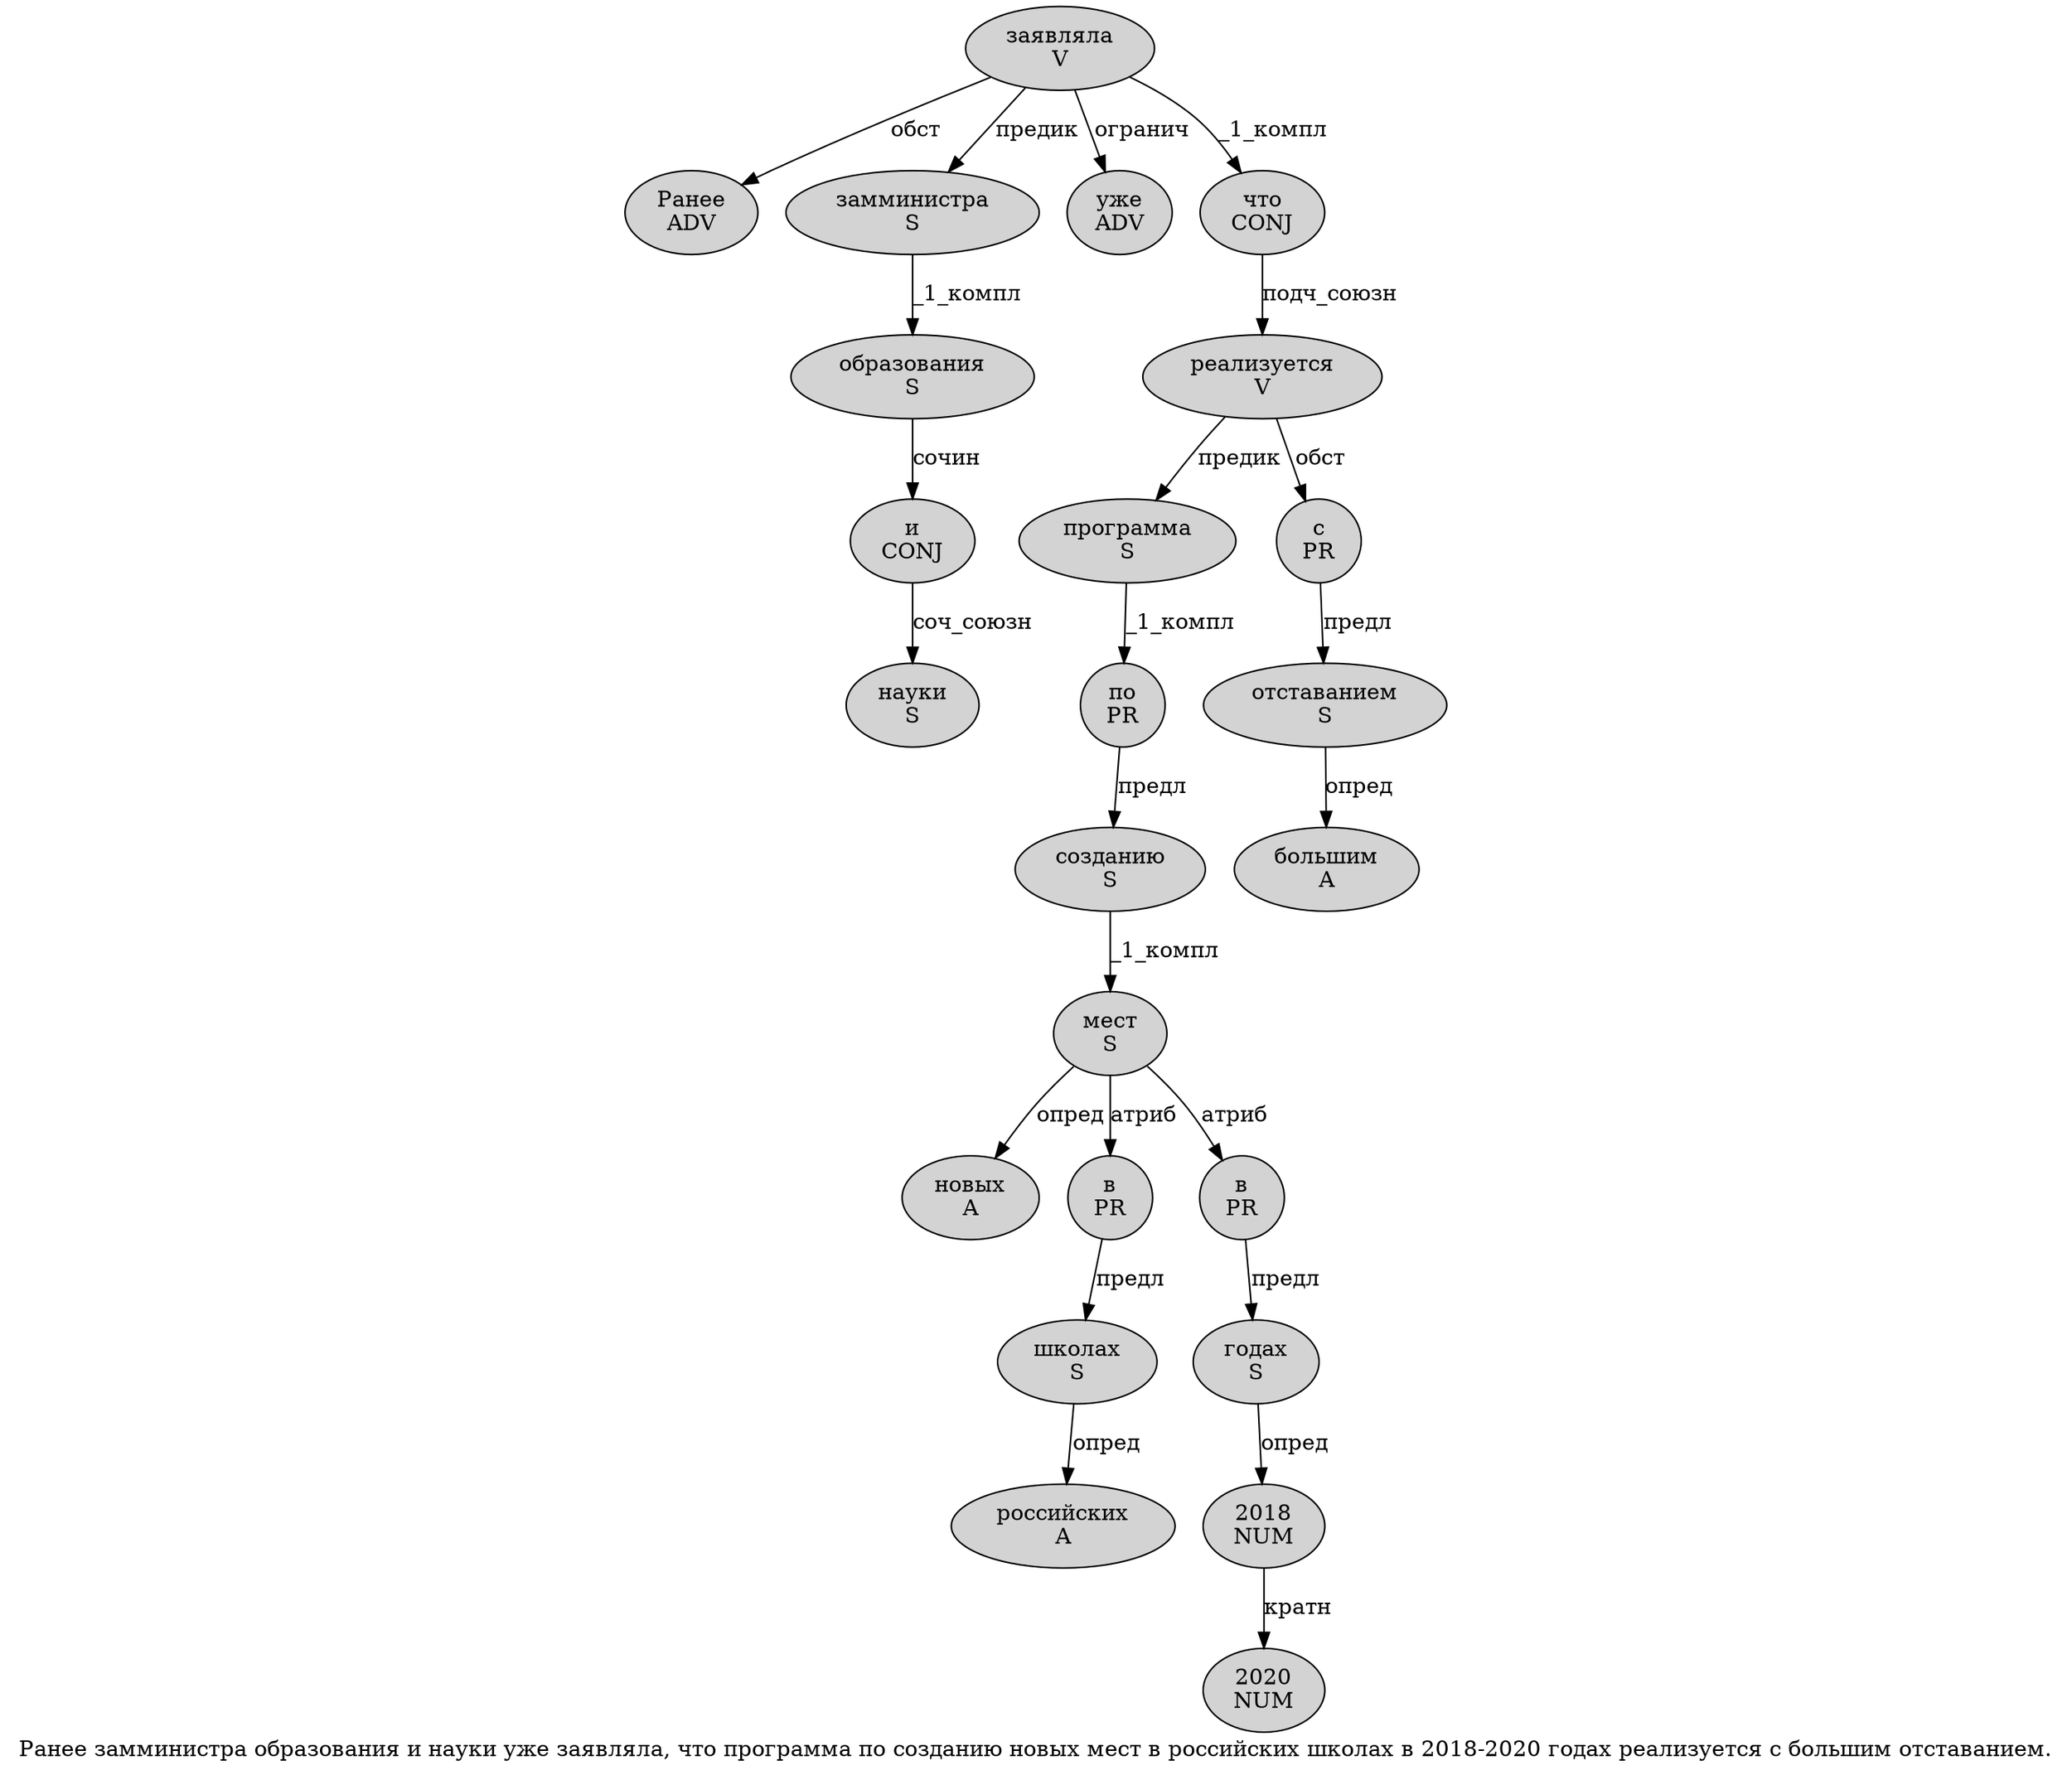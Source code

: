 digraph SENTENCE_120 {
	graph [label="Ранее замминистра образования и науки уже заявляла, что программа по созданию новых мест в российских школах в 2018-2020 годах реализуется с большим отставанием."]
	node [style=filled]
		0 [label="Ранее
ADV" color="" fillcolor=lightgray penwidth=1 shape=ellipse]
		1 [label="замминистра
S" color="" fillcolor=lightgray penwidth=1 shape=ellipse]
		2 [label="образования
S" color="" fillcolor=lightgray penwidth=1 shape=ellipse]
		3 [label="и
CONJ" color="" fillcolor=lightgray penwidth=1 shape=ellipse]
		4 [label="науки
S" color="" fillcolor=lightgray penwidth=1 shape=ellipse]
		5 [label="уже
ADV" color="" fillcolor=lightgray penwidth=1 shape=ellipse]
		6 [label="заявляла
V" color="" fillcolor=lightgray penwidth=1 shape=ellipse]
		8 [label="что
CONJ" color="" fillcolor=lightgray penwidth=1 shape=ellipse]
		9 [label="программа
S" color="" fillcolor=lightgray penwidth=1 shape=ellipse]
		10 [label="по
PR" color="" fillcolor=lightgray penwidth=1 shape=ellipse]
		11 [label="созданию
S" color="" fillcolor=lightgray penwidth=1 shape=ellipse]
		12 [label="новых
A" color="" fillcolor=lightgray penwidth=1 shape=ellipse]
		13 [label="мест
S" color="" fillcolor=lightgray penwidth=1 shape=ellipse]
		14 [label="в
PR" color="" fillcolor=lightgray penwidth=1 shape=ellipse]
		15 [label="российских
A" color="" fillcolor=lightgray penwidth=1 shape=ellipse]
		16 [label="школах
S" color="" fillcolor=lightgray penwidth=1 shape=ellipse]
		17 [label="в
PR" color="" fillcolor=lightgray penwidth=1 shape=ellipse]
		18 [label="2018
NUM" color="" fillcolor=lightgray penwidth=1 shape=ellipse]
		20 [label="2020
NUM" color="" fillcolor=lightgray penwidth=1 shape=ellipse]
		21 [label="годах
S" color="" fillcolor=lightgray penwidth=1 shape=ellipse]
		22 [label="реализуется
V" color="" fillcolor=lightgray penwidth=1 shape=ellipse]
		23 [label="с
PR" color="" fillcolor=lightgray penwidth=1 shape=ellipse]
		24 [label="большим
A" color="" fillcolor=lightgray penwidth=1 shape=ellipse]
		25 [label="отставанием
S" color="" fillcolor=lightgray penwidth=1 shape=ellipse]
			9 -> 10 [label="_1_компл"]
			21 -> 18 [label="опред"]
			13 -> 12 [label="опред"]
			13 -> 14 [label="атриб"]
			13 -> 17 [label="атриб"]
			17 -> 21 [label="предл"]
			10 -> 11 [label="предл"]
			2 -> 3 [label="сочин"]
			11 -> 13 [label="_1_компл"]
			23 -> 25 [label="предл"]
			22 -> 9 [label="предик"]
			22 -> 23 [label="обст"]
			25 -> 24 [label="опред"]
			16 -> 15 [label="опред"]
			3 -> 4 [label="соч_союзн"]
			18 -> 20 [label="кратн"]
			8 -> 22 [label="подч_союзн"]
			1 -> 2 [label="_1_компл"]
			14 -> 16 [label="предл"]
			6 -> 0 [label="обст"]
			6 -> 1 [label="предик"]
			6 -> 5 [label="огранич"]
			6 -> 8 [label="_1_компл"]
}